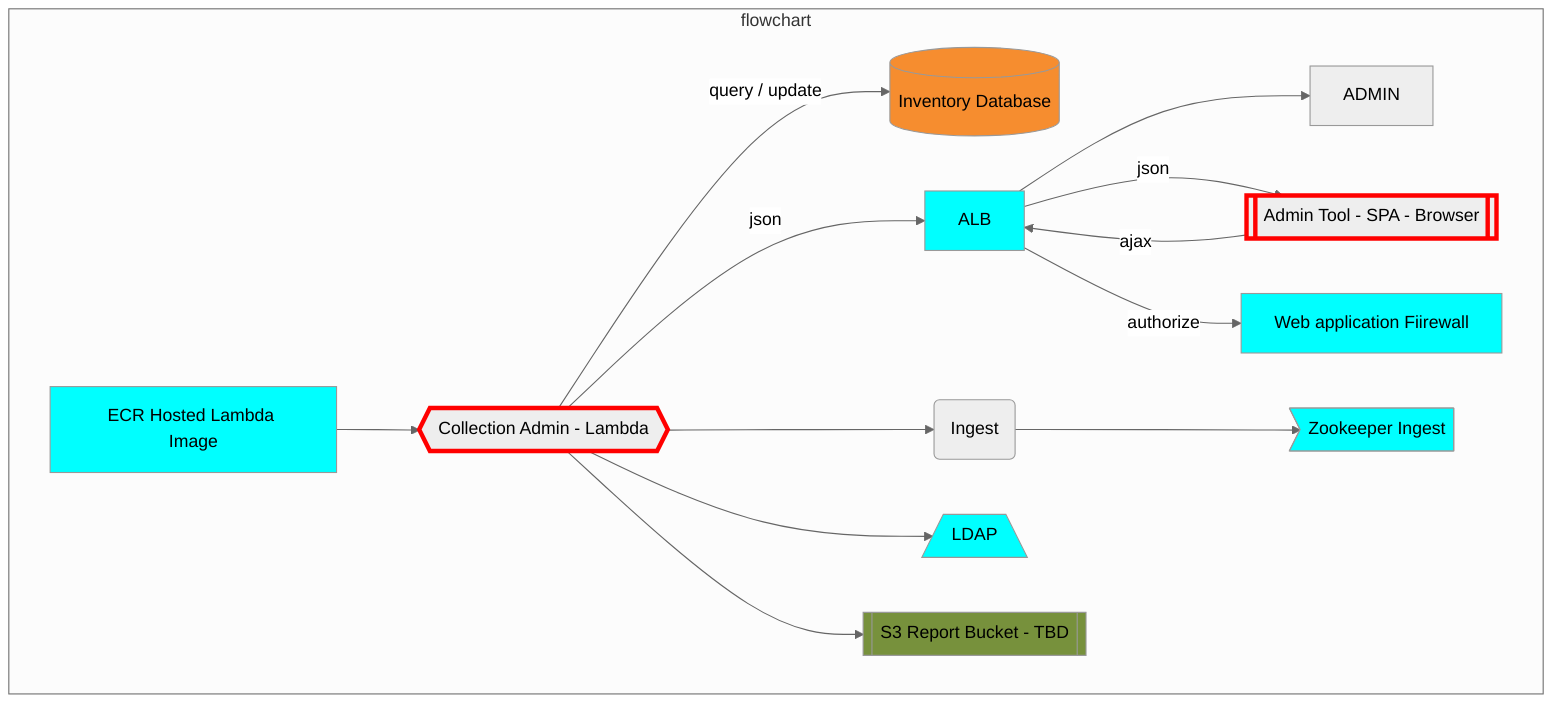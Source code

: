 %%{init: {'theme': 'neutral', 'securityLevel': 'loose'}}%%
graph TD
  RDSINV[(Inventory Database)]
  COLLADMIN{{Collection Admin - Lambda}}
  click COLLADMIN href "https://github.com/CDLUC3/mrt-admin-lambda" "source code"
  ADMINWEB[[Admin Tool - SPA - Browser]]
  click ADMINWEB href "https://github.com/CDLUC3/mrt-admin-lambda" "source code"
  WAF[Web application Fiirewall]
  ECR[ECR Hosted Lambda Image]
  ING(Ingest)
  click ING href "https://github.com/CDLUC3/mrt-ingest" "source code"
  ZOOING>Zookeeper Ingest]
  LDAP[/LDAP\]
  S3RPT[[S3 Report Bucket - TBD]]

  subgraph flowchart
    COLLADMIN --> |"query / update"| RDSINV
    ALB --> ADMIN
    COLLADMIN --> |json| ALB
    ADMINWEB --> |ajax| ALB
    ALB --> |json| ADMINWEB
    ALB --> |authorize| WAF
    ECR --> COLLADMIN
    COLLADMIN --> ING
    COLLADMIN --> LDAP
    COLLADMIN --> S3RPT
    ING --> ZOOING
  end
  
  style RDSINV fill:#F68D2F
  style COLLADMIN stroke:red,stroke-width:4px
  style ADMINWEB stroke:red,stroke-width:4px
  style ALB fill:cyan
  style WAF fill:cyan
  style ECR fill:cyan
  style ZOOING fill:cyan
  style LDAP fill:cyan
  style S3RPT fill:#77913C